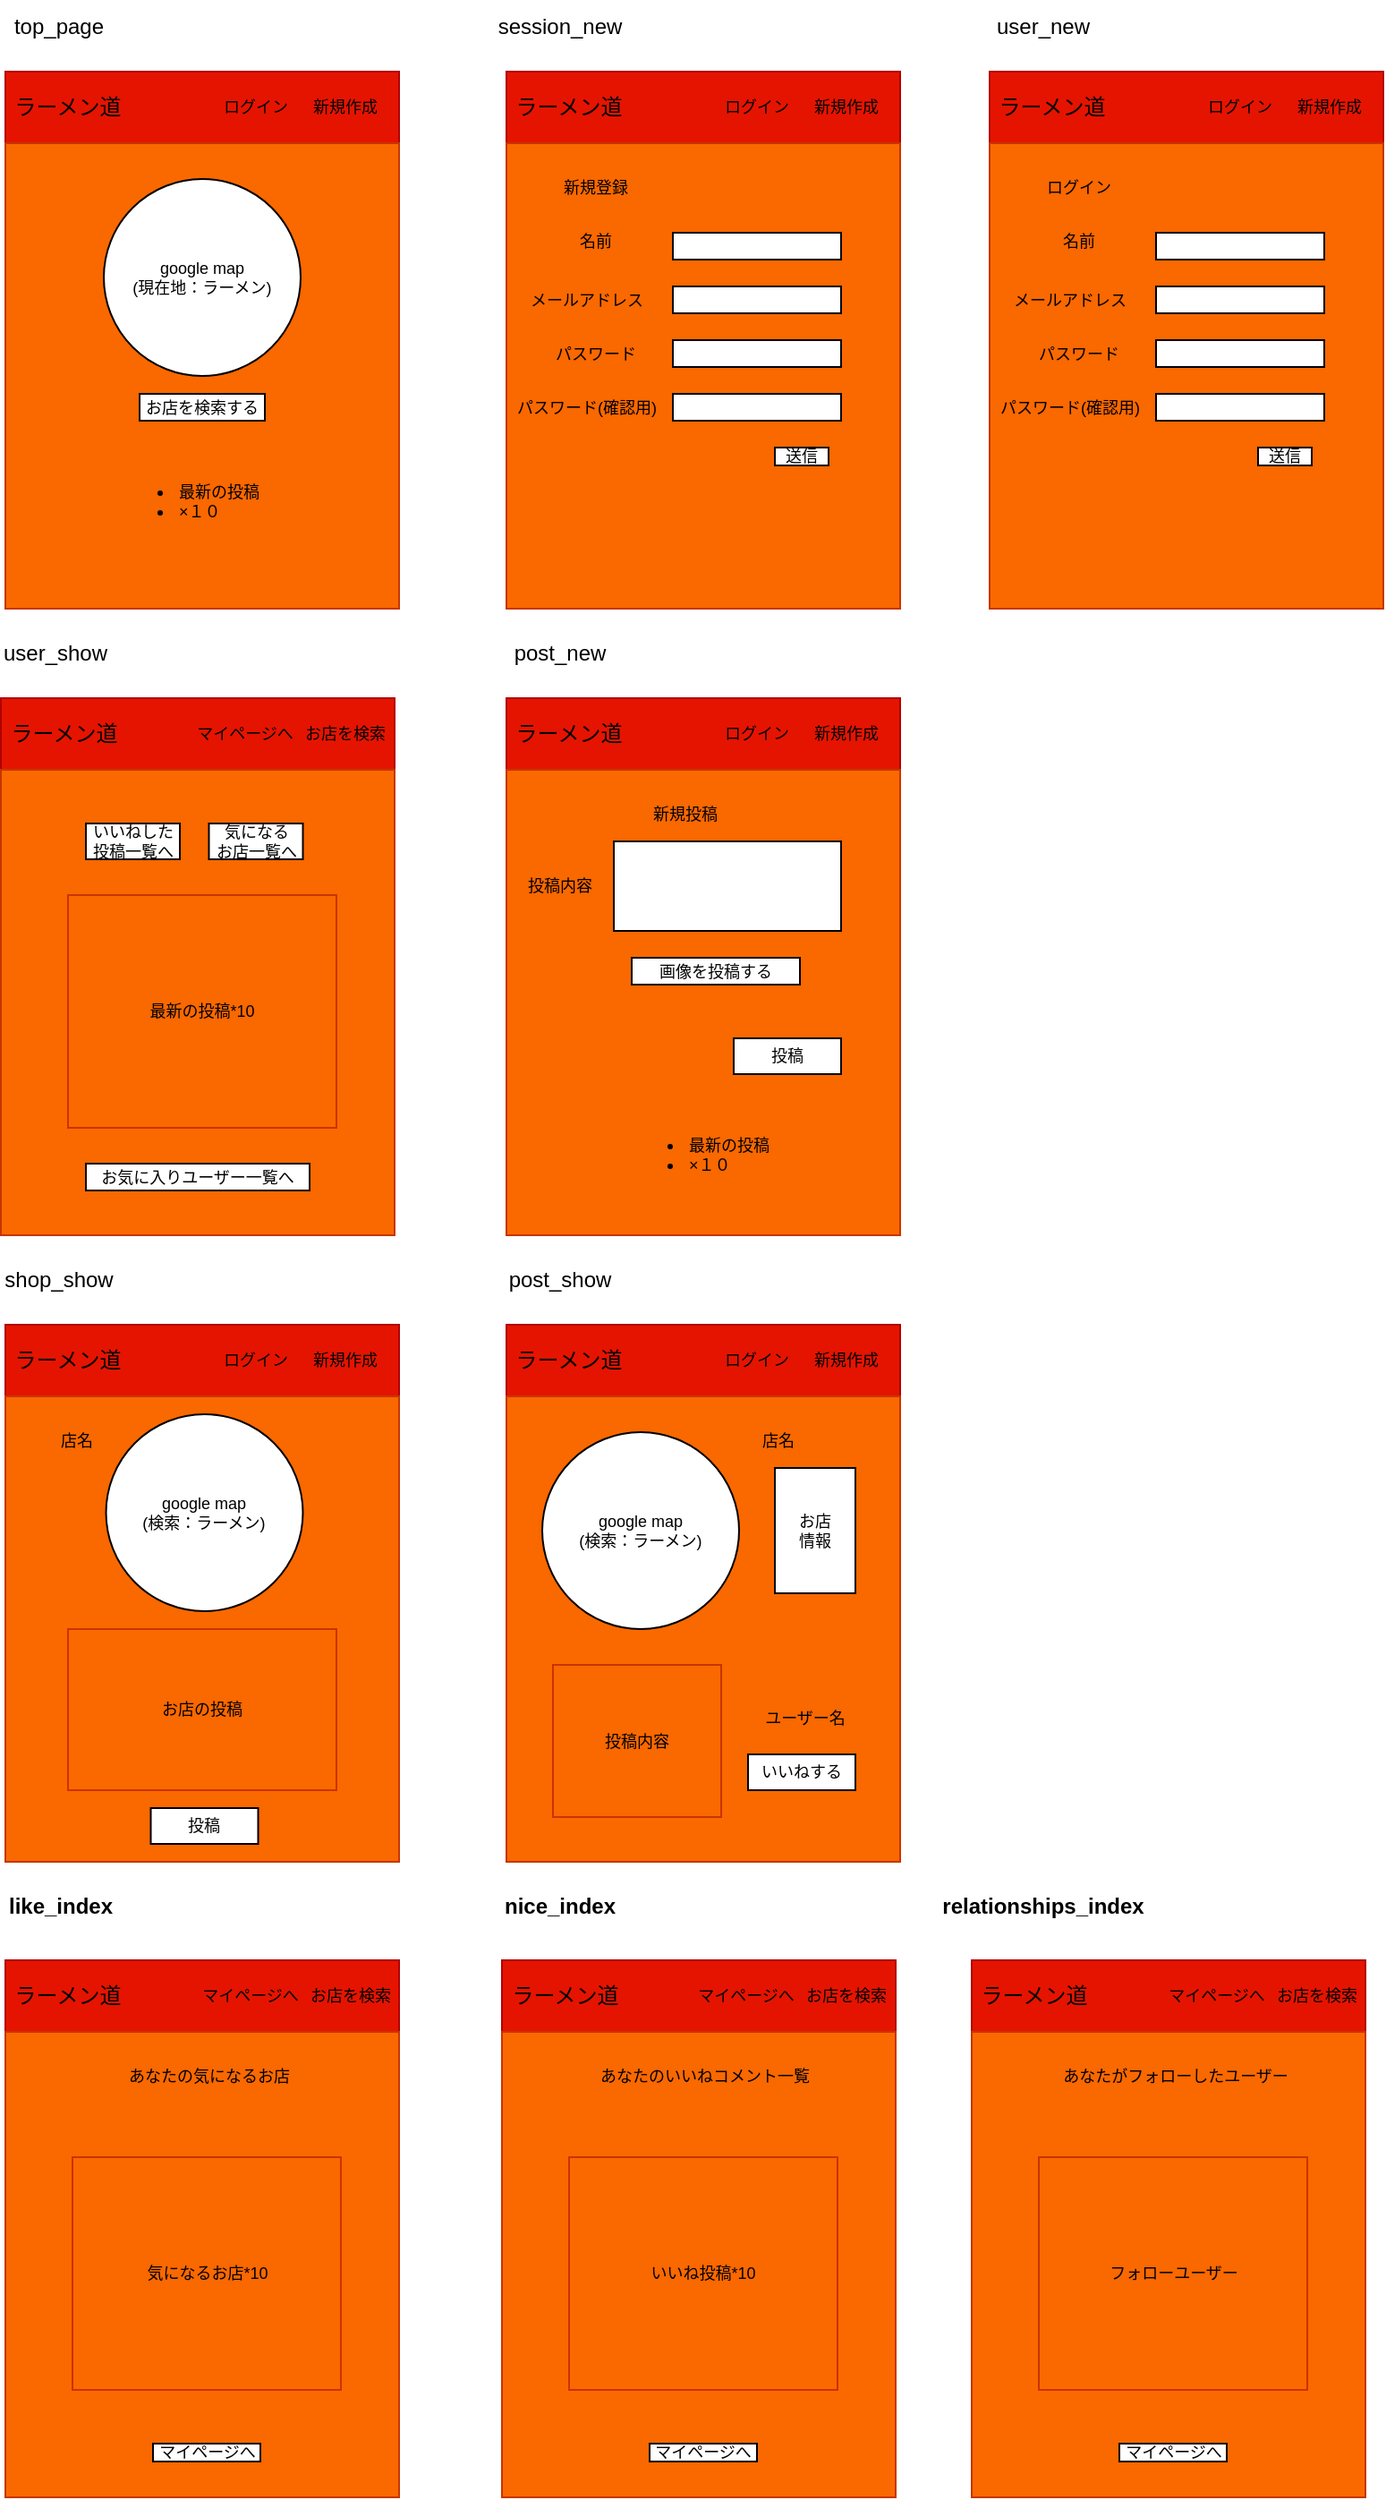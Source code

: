 <mxfile>
    <diagram id="9xKOy5lxVVfgr25C3Fqn" name="ページ1">
        <mxGraphModel dx="991" dy="530" grid="1" gridSize="10" guides="1" tooltips="1" connect="1" arrows="1" fold="1" page="1" pageScale="1" pageWidth="827" pageHeight="1169" math="0" shadow="0">
            <root>
                <mxCell id="0"/>
                <mxCell id="1" parent="0"/>
                <mxCell id="2" value="" style="rounded=0;whiteSpace=wrap;html=1;fillColor=#e51400;fontColor=#ffffff;strokeColor=#B20000;" parent="1" vertex="1">
                    <mxGeometry x="30" y="70" width="220" height="40" as="geometry"/>
                </mxCell>
                <mxCell id="3" value="" style="rounded=0;whiteSpace=wrap;html=1;fillColor=#fa6800;fontColor=#000000;strokeColor=#C73500;" parent="1" vertex="1">
                    <mxGeometry x="30" y="110" width="220" height="260" as="geometry"/>
                </mxCell>
                <mxCell id="5" value="top_page" style="text;html=1;strokeColor=none;fillColor=none;align=center;verticalAlign=middle;whiteSpace=wrap;rounded=0;" parent="1" vertex="1">
                    <mxGeometry x="30" y="30" width="60" height="30" as="geometry"/>
                </mxCell>
                <mxCell id="6" value="ラーメン道" style="text;html=1;strokeColor=none;fillColor=none;align=center;verticalAlign=middle;whiteSpace=wrap;rounded=0;" parent="1" vertex="1">
                    <mxGeometry x="30" y="75" width="70" height="30" as="geometry"/>
                </mxCell>
                <mxCell id="7" value="ログイン" style="text;html=1;strokeColor=none;fillColor=none;align=center;verticalAlign=middle;whiteSpace=wrap;rounded=0;fontSize=9;" parent="1" vertex="1">
                    <mxGeometry x="150" y="82.5" width="40" height="15" as="geometry"/>
                </mxCell>
                <mxCell id="8" value="新規作成" style="text;html=1;strokeColor=none;fillColor=none;align=center;verticalAlign=middle;whiteSpace=wrap;rounded=0;fontSize=9;" parent="1" vertex="1">
                    <mxGeometry x="200" y="82.5" width="40" height="15" as="geometry"/>
                </mxCell>
                <mxCell id="9" value="google map&lt;br&gt;(現在地：ラーメン)" style="ellipse;whiteSpace=wrap;html=1;aspect=fixed;fontSize=9;" parent="1" vertex="1">
                    <mxGeometry x="85" y="130" width="110" height="110" as="geometry"/>
                </mxCell>
                <mxCell id="10" value="&lt;ul&gt;&lt;li&gt;最新の投稿&lt;/li&gt;&lt;li&gt;×１０&lt;/li&gt;&lt;/ul&gt;" style="text;strokeColor=none;fillColor=none;html=1;whiteSpace=wrap;verticalAlign=middle;overflow=hidden;fontSize=9;" parent="1" vertex="1">
                    <mxGeometry x="85" y="260" width="105" height="100" as="geometry"/>
                </mxCell>
                <mxCell id="11" value="" style="rounded=0;whiteSpace=wrap;html=1;fillColor=#e51400;fontColor=#ffffff;strokeColor=#B20000;" parent="1" vertex="1">
                    <mxGeometry x="310" y="70" width="220" height="40" as="geometry"/>
                </mxCell>
                <mxCell id="12" value="" style="rounded=0;whiteSpace=wrap;html=1;fillColor=#fa6800;fontColor=#000000;strokeColor=#C73500;" parent="1" vertex="1">
                    <mxGeometry x="310" y="110" width="220" height="260" as="geometry"/>
                </mxCell>
                <mxCell id="13" value="ラーメン道" style="text;html=1;strokeColor=none;fillColor=none;align=center;verticalAlign=middle;whiteSpace=wrap;rounded=0;" parent="1" vertex="1">
                    <mxGeometry x="310" y="75" width="70" height="30" as="geometry"/>
                </mxCell>
                <mxCell id="14" value="ログイン" style="text;html=1;strokeColor=none;fillColor=none;align=center;verticalAlign=middle;whiteSpace=wrap;rounded=0;fontSize=9;" parent="1" vertex="1">
                    <mxGeometry x="430" y="82.5" width="40" height="15" as="geometry"/>
                </mxCell>
                <mxCell id="15" value="新規作成" style="text;html=1;strokeColor=none;fillColor=none;align=center;verticalAlign=middle;whiteSpace=wrap;rounded=0;fontSize=9;" parent="1" vertex="1">
                    <mxGeometry x="480" y="82.5" width="40" height="15" as="geometry"/>
                </mxCell>
                <mxCell id="18" value="" style="rounded=0;whiteSpace=wrap;html=1;fontSize=9;" parent="1" vertex="1">
                    <mxGeometry x="403" y="190" width="94" height="15" as="geometry"/>
                </mxCell>
                <mxCell id="19" value="" style="rounded=0;whiteSpace=wrap;html=1;fontSize=9;" parent="1" vertex="1">
                    <mxGeometry x="403" y="220" width="94" height="15" as="geometry"/>
                </mxCell>
                <mxCell id="20" value="" style="rounded=0;whiteSpace=wrap;html=1;fontSize=9;" parent="1" vertex="1">
                    <mxGeometry x="403" y="250" width="94" height="15" as="geometry"/>
                </mxCell>
                <mxCell id="21" value="" style="rounded=0;whiteSpace=wrap;html=1;fontSize=9;" parent="1" vertex="1">
                    <mxGeometry x="403" y="160" width="94" height="15" as="geometry"/>
                </mxCell>
                <mxCell id="22" value="名前" style="text;html=1;strokeColor=none;fillColor=none;align=center;verticalAlign=middle;whiteSpace=wrap;rounded=0;fontSize=9;" parent="1" vertex="1">
                    <mxGeometry x="330" y="160" width="60" height="10" as="geometry"/>
                </mxCell>
                <mxCell id="23" value="メールアドレス" style="text;html=1;strokeColor=none;fillColor=none;align=center;verticalAlign=middle;whiteSpace=wrap;rounded=0;fontSize=9;" parent="1" vertex="1">
                    <mxGeometry x="320" y="192.5" width="70" height="10" as="geometry"/>
                </mxCell>
                <mxCell id="24" value="パスワード" style="text;html=1;strokeColor=none;fillColor=none;align=center;verticalAlign=middle;whiteSpace=wrap;rounded=0;fontSize=9;" parent="1" vertex="1">
                    <mxGeometry x="330" y="222.5" width="60" height="10" as="geometry"/>
                </mxCell>
                <mxCell id="25" value="パスワード(確認用)" style="text;html=1;strokeColor=none;fillColor=none;align=center;verticalAlign=middle;whiteSpace=wrap;rounded=0;fontSize=9;" parent="1" vertex="1">
                    <mxGeometry x="310" y="252.5" width="90" height="10" as="geometry"/>
                </mxCell>
                <mxCell id="26" value="session_new" style="text;html=1;strokeColor=none;fillColor=none;align=center;verticalAlign=middle;whiteSpace=wrap;rounded=0;" parent="1" vertex="1">
                    <mxGeometry x="310" y="30" width="60" height="30" as="geometry"/>
                </mxCell>
                <mxCell id="27" value="送信" style="rounded=0;whiteSpace=wrap;html=1;fontSize=9;" parent="1" vertex="1">
                    <mxGeometry x="460" y="280" width="30" height="10" as="geometry"/>
                </mxCell>
                <mxCell id="28" value="" style="rounded=0;whiteSpace=wrap;html=1;fillColor=#e51400;fontColor=#ffffff;strokeColor=#B20000;" parent="1" vertex="1">
                    <mxGeometry x="580" y="70" width="220" height="40" as="geometry"/>
                </mxCell>
                <mxCell id="29" value="" style="rounded=0;whiteSpace=wrap;html=1;fillColor=#fa6800;fontColor=#000000;strokeColor=#C73500;" parent="1" vertex="1">
                    <mxGeometry x="580" y="110" width="220" height="260" as="geometry"/>
                </mxCell>
                <mxCell id="30" value="ラーメン道" style="text;html=1;strokeColor=none;fillColor=none;align=center;verticalAlign=middle;whiteSpace=wrap;rounded=0;" parent="1" vertex="1">
                    <mxGeometry x="580" y="75" width="70" height="30" as="geometry"/>
                </mxCell>
                <mxCell id="31" value="ログイン" style="text;html=1;strokeColor=none;fillColor=none;align=center;verticalAlign=middle;whiteSpace=wrap;rounded=0;fontSize=9;" parent="1" vertex="1">
                    <mxGeometry x="700" y="82.5" width="40" height="15" as="geometry"/>
                </mxCell>
                <mxCell id="32" value="新規作成" style="text;html=1;strokeColor=none;fillColor=none;align=center;verticalAlign=middle;whiteSpace=wrap;rounded=0;fontSize=9;" parent="1" vertex="1">
                    <mxGeometry x="750" y="82.5" width="40" height="15" as="geometry"/>
                </mxCell>
                <mxCell id="33" value="" style="rounded=0;whiteSpace=wrap;html=1;fontSize=9;" parent="1" vertex="1">
                    <mxGeometry x="673" y="190" width="94" height="15" as="geometry"/>
                </mxCell>
                <mxCell id="34" value="" style="rounded=0;whiteSpace=wrap;html=1;fontSize=9;" parent="1" vertex="1">
                    <mxGeometry x="673" y="220" width="94" height="15" as="geometry"/>
                </mxCell>
                <mxCell id="35" value="" style="rounded=0;whiteSpace=wrap;html=1;fontSize=9;" parent="1" vertex="1">
                    <mxGeometry x="673" y="250" width="94" height="15" as="geometry"/>
                </mxCell>
                <mxCell id="36" value="" style="rounded=0;whiteSpace=wrap;html=1;fontSize=9;" parent="1" vertex="1">
                    <mxGeometry x="673" y="160" width="94" height="15" as="geometry"/>
                </mxCell>
                <mxCell id="37" value="名前" style="text;html=1;strokeColor=none;fillColor=none;align=center;verticalAlign=middle;whiteSpace=wrap;rounded=0;fontSize=9;" parent="1" vertex="1">
                    <mxGeometry x="600" y="160" width="60" height="10" as="geometry"/>
                </mxCell>
                <mxCell id="38" value="メールアドレス" style="text;html=1;strokeColor=none;fillColor=none;align=center;verticalAlign=middle;whiteSpace=wrap;rounded=0;fontSize=9;" parent="1" vertex="1">
                    <mxGeometry x="590" y="192.5" width="70" height="10" as="geometry"/>
                </mxCell>
                <mxCell id="39" value="パスワード" style="text;html=1;strokeColor=none;fillColor=none;align=center;verticalAlign=middle;whiteSpace=wrap;rounded=0;fontSize=9;" parent="1" vertex="1">
                    <mxGeometry x="600" y="222.5" width="60" height="10" as="geometry"/>
                </mxCell>
                <mxCell id="40" value="パスワード(確認用)" style="text;html=1;strokeColor=none;fillColor=none;align=center;verticalAlign=middle;whiteSpace=wrap;rounded=0;fontSize=9;" parent="1" vertex="1">
                    <mxGeometry x="580" y="252.5" width="90" height="10" as="geometry"/>
                </mxCell>
                <mxCell id="41" value="user_new" style="text;html=1;strokeColor=none;fillColor=none;align=center;verticalAlign=middle;whiteSpace=wrap;rounded=0;" parent="1" vertex="1">
                    <mxGeometry x="580" y="30" width="60" height="30" as="geometry"/>
                </mxCell>
                <mxCell id="42" value="送信" style="rounded=0;whiteSpace=wrap;html=1;fontSize=9;" parent="1" vertex="1">
                    <mxGeometry x="730" y="280" width="30" height="10" as="geometry"/>
                </mxCell>
                <mxCell id="44" value="新規登録" style="text;html=1;strokeColor=none;fillColor=none;align=center;verticalAlign=middle;whiteSpace=wrap;rounded=0;fontSize=9;" parent="1" vertex="1">
                    <mxGeometry x="330" y="120" width="60" height="30" as="geometry"/>
                </mxCell>
                <mxCell id="45" value="ログイン" style="text;html=1;strokeColor=none;fillColor=none;align=center;verticalAlign=middle;whiteSpace=wrap;rounded=0;fontSize=9;" parent="1" vertex="1">
                    <mxGeometry x="600" y="120" width="60" height="30" as="geometry"/>
                </mxCell>
                <mxCell id="46" value="お店を検索する" style="rounded=0;whiteSpace=wrap;html=1;fontSize=9;" parent="1" vertex="1">
                    <mxGeometry x="105" y="250" width="70" height="15" as="geometry"/>
                </mxCell>
                <mxCell id="47" value="" style="rounded=0;whiteSpace=wrap;html=1;fillColor=#e51400;fontColor=#ffffff;strokeColor=#B20000;" parent="1" vertex="1">
                    <mxGeometry x="27.5" y="420" width="220" height="40" as="geometry"/>
                </mxCell>
                <mxCell id="48" value="" style="rounded=0;whiteSpace=wrap;html=1;fillColor=#fa6800;fontColor=#000000;strokeColor=#C73500;" parent="1" vertex="1">
                    <mxGeometry x="27.5" y="460" width="220" height="260" as="geometry"/>
                </mxCell>
                <mxCell id="49" value="user_show" style="text;html=1;strokeColor=none;fillColor=none;align=center;verticalAlign=middle;whiteSpace=wrap;rounded=0;" parent="1" vertex="1">
                    <mxGeometry x="27.5" y="380" width="60" height="30" as="geometry"/>
                </mxCell>
                <mxCell id="50" value="ラーメン道" style="text;html=1;strokeColor=none;fillColor=none;align=center;verticalAlign=middle;whiteSpace=wrap;rounded=0;" parent="1" vertex="1">
                    <mxGeometry x="27.5" y="425" width="70" height="30" as="geometry"/>
                </mxCell>
                <mxCell id="51" value="マイページへ" style="text;html=1;strokeColor=none;fillColor=none;align=center;verticalAlign=middle;whiteSpace=wrap;rounded=0;fontSize=9;" parent="1" vertex="1">
                    <mxGeometry x="135" y="436.25" width="57.5" height="7.5" as="geometry"/>
                </mxCell>
                <mxCell id="52" value="お店を検索" style="text;html=1;strokeColor=none;fillColor=none;align=center;verticalAlign=middle;whiteSpace=wrap;rounded=0;fontSize=9;" parent="1" vertex="1">
                    <mxGeometry x="195" y="432.5" width="50" height="15" as="geometry"/>
                </mxCell>
                <mxCell id="57" value="最新の投稿*10" style="rounded=0;whiteSpace=wrap;html=1;fontSize=9;fillColor=#fa6800;fontColor=#000000;strokeColor=#C73500;" parent="1" vertex="1">
                    <mxGeometry x="65" y="530" width="150" height="130" as="geometry"/>
                </mxCell>
                <mxCell id="58" value="いいねした投稿一覧へ" style="rounded=0;whiteSpace=wrap;html=1;fontSize=9;" parent="1" vertex="1">
                    <mxGeometry x="75" y="490" width="52.5" height="20" as="geometry"/>
                </mxCell>
                <mxCell id="59" value="お気に入りユーザー一覧へ" style="rounded=0;whiteSpace=wrap;html=1;fontSize=9;" parent="1" vertex="1">
                    <mxGeometry x="75" y="680" width="125" height="15" as="geometry"/>
                </mxCell>
                <mxCell id="60" value="気になる&lt;br&gt;お店一覧へ" style="rounded=0;whiteSpace=wrap;html=1;fontSize=9;" parent="1" vertex="1">
                    <mxGeometry x="143.75" y="490" width="52.5" height="20" as="geometry"/>
                </mxCell>
                <mxCell id="72" value="" style="rounded=0;whiteSpace=wrap;html=1;fillColor=#e51400;fontColor=#ffffff;strokeColor=#B20000;" parent="1" vertex="1">
                    <mxGeometry x="310" y="420" width="220" height="40" as="geometry"/>
                </mxCell>
                <mxCell id="73" value="" style="rounded=0;whiteSpace=wrap;html=1;fillColor=#fa6800;fontColor=#000000;strokeColor=#C73500;" parent="1" vertex="1">
                    <mxGeometry x="310" y="460" width="220" height="260" as="geometry"/>
                </mxCell>
                <mxCell id="74" value="ラーメン道" style="text;html=1;strokeColor=none;fillColor=none;align=center;verticalAlign=middle;whiteSpace=wrap;rounded=0;" parent="1" vertex="1">
                    <mxGeometry x="310" y="425" width="70" height="30" as="geometry"/>
                </mxCell>
                <mxCell id="75" value="ログイン" style="text;html=1;strokeColor=none;fillColor=none;align=center;verticalAlign=middle;whiteSpace=wrap;rounded=0;fontSize=9;" parent="1" vertex="1">
                    <mxGeometry x="430" y="432.5" width="40" height="15" as="geometry"/>
                </mxCell>
                <mxCell id="76" value="新規作成" style="text;html=1;strokeColor=none;fillColor=none;align=center;verticalAlign=middle;whiteSpace=wrap;rounded=0;fontSize=9;" parent="1" vertex="1">
                    <mxGeometry x="480" y="432.5" width="40" height="15" as="geometry"/>
                </mxCell>
                <mxCell id="79" value="画像を投稿する" style="rounded=0;whiteSpace=wrap;html=1;fontSize=9;" parent="1" vertex="1">
                    <mxGeometry x="380" y="565" width="94" height="15" as="geometry"/>
                </mxCell>
                <mxCell id="80" value="" style="rounded=0;whiteSpace=wrap;html=1;fontSize=9;" parent="1" vertex="1">
                    <mxGeometry x="370" y="500" width="127" height="50" as="geometry"/>
                </mxCell>
                <mxCell id="81" value="投稿内容" style="text;html=1;strokeColor=none;fillColor=none;align=center;verticalAlign=middle;whiteSpace=wrap;rounded=0;fontSize=9;" parent="1" vertex="1">
                    <mxGeometry x="310" y="510" width="60" height="30" as="geometry"/>
                </mxCell>
                <mxCell id="85" value="post_new" style="text;html=1;strokeColor=none;fillColor=none;align=center;verticalAlign=middle;whiteSpace=wrap;rounded=0;" parent="1" vertex="1">
                    <mxGeometry x="310" y="380" width="60" height="30" as="geometry"/>
                </mxCell>
                <mxCell id="86" value="投稿" style="rounded=0;whiteSpace=wrap;html=1;fontSize=9;" parent="1" vertex="1">
                    <mxGeometry x="437" y="610" width="60" height="20" as="geometry"/>
                </mxCell>
                <mxCell id="87" value="新規投稿" style="text;html=1;strokeColor=none;fillColor=none;align=center;verticalAlign=middle;whiteSpace=wrap;rounded=0;fontSize=9;" parent="1" vertex="1">
                    <mxGeometry x="380" y="470" width="60" height="30" as="geometry"/>
                </mxCell>
                <mxCell id="89" value="&lt;ul&gt;&lt;li&gt;最新の投稿&lt;/li&gt;&lt;li&gt;×１０&lt;/li&gt;&lt;/ul&gt;" style="text;strokeColor=none;fillColor=none;html=1;whiteSpace=wrap;verticalAlign=middle;overflow=hidden;fontSize=9;" parent="1" vertex="1">
                    <mxGeometry x="370" y="630" width="105" height="90" as="geometry"/>
                </mxCell>
                <mxCell id="93" value="" style="rounded=0;whiteSpace=wrap;html=1;fillColor=#e51400;fontColor=#ffffff;strokeColor=#B20000;" parent="1" vertex="1">
                    <mxGeometry x="30" y="770" width="220" height="40" as="geometry"/>
                </mxCell>
                <mxCell id="94" value="" style="rounded=0;whiteSpace=wrap;html=1;fillColor=#fa6800;fontColor=#000000;strokeColor=#C73500;" parent="1" vertex="1">
                    <mxGeometry x="30" y="810" width="220" height="260" as="geometry"/>
                </mxCell>
                <mxCell id="95" value="ラーメン道" style="text;html=1;strokeColor=none;fillColor=none;align=center;verticalAlign=middle;whiteSpace=wrap;rounded=0;" parent="1" vertex="1">
                    <mxGeometry x="30" y="775" width="70" height="30" as="geometry"/>
                </mxCell>
                <mxCell id="96" value="ログイン" style="text;html=1;strokeColor=none;fillColor=none;align=center;verticalAlign=middle;whiteSpace=wrap;rounded=0;fontSize=9;" parent="1" vertex="1">
                    <mxGeometry x="150" y="782.5" width="40" height="15" as="geometry"/>
                </mxCell>
                <mxCell id="97" value="新規作成" style="text;html=1;strokeColor=none;fillColor=none;align=center;verticalAlign=middle;whiteSpace=wrap;rounded=0;fontSize=9;" parent="1" vertex="1">
                    <mxGeometry x="200" y="782.5" width="40" height="15" as="geometry"/>
                </mxCell>
                <mxCell id="101" value="shop_show" style="text;html=1;strokeColor=none;fillColor=none;align=center;verticalAlign=middle;whiteSpace=wrap;rounded=0;" parent="1" vertex="1">
                    <mxGeometry x="30" y="730" width="60" height="30" as="geometry"/>
                </mxCell>
                <mxCell id="102" value="投稿" style="rounded=0;whiteSpace=wrap;html=1;fontSize=9;" parent="1" vertex="1">
                    <mxGeometry x="111.25" y="1040" width="60" height="20" as="geometry"/>
                </mxCell>
                <mxCell id="105" value="お店の投稿" style="rounded=0;whiteSpace=wrap;html=1;fontSize=9;fillColor=#fa6800;fontColor=#000000;strokeColor=#C73500;" parent="1" vertex="1">
                    <mxGeometry x="65" y="940" width="150" height="90" as="geometry"/>
                </mxCell>
                <mxCell id="107" value="店名" style="text;html=1;strokeColor=none;fillColor=none;align=center;verticalAlign=middle;whiteSpace=wrap;rounded=0;fontSize=9;" parent="1" vertex="1">
                    <mxGeometry x="40" y="820" width="60" height="30" as="geometry"/>
                </mxCell>
                <mxCell id="108" value="google map&lt;br&gt;(検索：ラーメン)" style="ellipse;whiteSpace=wrap;html=1;aspect=fixed;fontSize=9;" parent="1" vertex="1">
                    <mxGeometry x="86.25" y="820" width="110" height="110" as="geometry"/>
                </mxCell>
                <mxCell id="109" value="" style="rounded=0;whiteSpace=wrap;html=1;fillColor=#e51400;fontColor=#ffffff;strokeColor=#B20000;" parent="1" vertex="1">
                    <mxGeometry x="310" y="770" width="220" height="40" as="geometry"/>
                </mxCell>
                <mxCell id="110" value="" style="rounded=0;whiteSpace=wrap;html=1;fillColor=#fa6800;fontColor=#000000;strokeColor=#C73500;" parent="1" vertex="1">
                    <mxGeometry x="310" y="810" width="220" height="260" as="geometry"/>
                </mxCell>
                <mxCell id="111" value="ラーメン道" style="text;html=1;strokeColor=none;fillColor=none;align=center;verticalAlign=middle;whiteSpace=wrap;rounded=0;" parent="1" vertex="1">
                    <mxGeometry x="310" y="775" width="70" height="30" as="geometry"/>
                </mxCell>
                <mxCell id="112" value="ログイン" style="text;html=1;strokeColor=none;fillColor=none;align=center;verticalAlign=middle;whiteSpace=wrap;rounded=0;fontSize=9;" parent="1" vertex="1">
                    <mxGeometry x="430" y="782.5" width="40" height="15" as="geometry"/>
                </mxCell>
                <mxCell id="113" value="新規作成" style="text;html=1;strokeColor=none;fillColor=none;align=center;verticalAlign=middle;whiteSpace=wrap;rounded=0;fontSize=9;" parent="1" vertex="1">
                    <mxGeometry x="480" y="782.5" width="40" height="15" as="geometry"/>
                </mxCell>
                <mxCell id="114" value="post_show" style="text;html=1;strokeColor=none;fillColor=none;align=center;verticalAlign=middle;whiteSpace=wrap;rounded=0;" parent="1" vertex="1">
                    <mxGeometry x="310" y="730" width="60" height="30" as="geometry"/>
                </mxCell>
                <mxCell id="116" value="投稿内容" style="rounded=0;whiteSpace=wrap;html=1;fontSize=9;fillColor=#fa6800;fontColor=#000000;strokeColor=#C73500;" parent="1" vertex="1">
                    <mxGeometry x="336" y="960" width="94" height="85" as="geometry"/>
                </mxCell>
                <mxCell id="117" value="店名" style="text;html=1;strokeColor=none;fillColor=none;align=center;verticalAlign=middle;whiteSpace=wrap;rounded=0;fontSize=9;" parent="1" vertex="1">
                    <mxGeometry x="432" y="820" width="60" height="30" as="geometry"/>
                </mxCell>
                <mxCell id="118" value="google map&lt;br&gt;(検索：ラーメン)" style="ellipse;whiteSpace=wrap;html=1;aspect=fixed;fontSize=9;" parent="1" vertex="1">
                    <mxGeometry x="330" y="830" width="110" height="110" as="geometry"/>
                </mxCell>
                <mxCell id="119" value="ユーザー名" style="text;html=1;strokeColor=none;fillColor=none;align=center;verticalAlign=middle;whiteSpace=wrap;rounded=0;fontSize=9;" parent="1" vertex="1">
                    <mxGeometry x="432" y="980" width="90" height="20" as="geometry"/>
                </mxCell>
                <mxCell id="120" value="いいねする" style="rounded=0;whiteSpace=wrap;html=1;fontSize=9;" parent="1" vertex="1">
                    <mxGeometry x="445" y="1010" width="60" height="20" as="geometry"/>
                </mxCell>
                <mxCell id="121" value="お店&lt;br&gt;情報" style="rounded=0;whiteSpace=wrap;html=1;fontSize=9;" parent="1" vertex="1">
                    <mxGeometry x="460" y="850" width="45" height="70" as="geometry"/>
                </mxCell>
                <mxCell id="122" value="" style="rounded=0;whiteSpace=wrap;html=1;fillColor=#e51400;fontColor=#ffffff;strokeColor=#B20000;" parent="1" vertex="1">
                    <mxGeometry x="30" y="1125" width="220" height="40" as="geometry"/>
                </mxCell>
                <mxCell id="123" value="" style="rounded=0;whiteSpace=wrap;html=1;fillColor=#fa6800;fontColor=#000000;strokeColor=#C73500;" parent="1" vertex="1">
                    <mxGeometry x="30" y="1165" width="220" height="260" as="geometry"/>
                </mxCell>
                <mxCell id="124" value="&lt;b&gt;like_index&lt;/b&gt;" style="text;html=1;strokeColor=none;fillColor=none;align=center;verticalAlign=middle;whiteSpace=wrap;rounded=0;" parent="1" vertex="1">
                    <mxGeometry x="31.25" y="1080" width="60" height="30" as="geometry"/>
                </mxCell>
                <mxCell id="125" value="ラーメン道" style="text;html=1;strokeColor=none;fillColor=none;align=center;verticalAlign=middle;whiteSpace=wrap;rounded=0;" parent="1" vertex="1">
                    <mxGeometry x="30" y="1130" width="70" height="30" as="geometry"/>
                </mxCell>
                <mxCell id="126" value="マイページへ" style="text;html=1;strokeColor=none;fillColor=none;align=center;verticalAlign=middle;whiteSpace=wrap;rounded=0;fontSize=9;" parent="1" vertex="1">
                    <mxGeometry x="137.5" y="1141.25" width="57.5" height="7.5" as="geometry"/>
                </mxCell>
                <mxCell id="127" value="お店を検索" style="text;html=1;strokeColor=none;fillColor=none;align=center;verticalAlign=middle;whiteSpace=wrap;rounded=0;fontSize=9;" parent="1" vertex="1">
                    <mxGeometry x="197.5" y="1137.5" width="50" height="15" as="geometry"/>
                </mxCell>
                <mxCell id="128" value="気になるお店*10" style="rounded=0;whiteSpace=wrap;html=1;fontSize=9;fillColor=#fa6800;fontColor=#000000;strokeColor=#C73500;" parent="1" vertex="1">
                    <mxGeometry x="67.5" y="1235" width="150" height="130" as="geometry"/>
                </mxCell>
                <mxCell id="134" value="&lt;span style=&quot;font-weight: 700&quot;&gt;nice&lt;/span&gt;&lt;b&gt;_index&lt;/b&gt;" style="text;html=1;strokeColor=none;fillColor=none;align=center;verticalAlign=middle;whiteSpace=wrap;rounded=0;" parent="1" vertex="1">
                    <mxGeometry x="310" y="1080" width="60" height="30" as="geometry"/>
                </mxCell>
                <mxCell id="144" value="&lt;span style=&quot;font-weight: 700&quot;&gt;relationships&lt;/span&gt;&lt;b&gt;_index&lt;/b&gt;" style="text;html=1;strokeColor=none;fillColor=none;align=center;verticalAlign=middle;whiteSpace=wrap;rounded=0;" parent="1" vertex="1">
                    <mxGeometry x="580" y="1080" width="60" height="30" as="geometry"/>
                </mxCell>
                <mxCell id="152" value="あなたの気になるお店" style="text;html=1;strokeColor=none;fillColor=none;align=center;verticalAlign=middle;whiteSpace=wrap;rounded=0;fontSize=9;" parent="1" vertex="1">
                    <mxGeometry x="68.75" y="1175" width="150" height="30" as="geometry"/>
                </mxCell>
                <mxCell id="153" value="マイページへ" style="rounded=0;whiteSpace=wrap;html=1;fontSize=9;" parent="1" vertex="1">
                    <mxGeometry x="112.5" y="1395" width="60" height="10" as="geometry"/>
                </mxCell>
                <mxCell id="154" value="" style="rounded=0;whiteSpace=wrap;html=1;fillColor=#e51400;fontColor=#ffffff;strokeColor=#B20000;" parent="1" vertex="1">
                    <mxGeometry x="307.5" y="1125" width="220" height="40" as="geometry"/>
                </mxCell>
                <mxCell id="155" value="" style="rounded=0;whiteSpace=wrap;html=1;fillColor=#fa6800;fontColor=#000000;strokeColor=#C73500;" parent="1" vertex="1">
                    <mxGeometry x="307.5" y="1165" width="220" height="260" as="geometry"/>
                </mxCell>
                <mxCell id="156" value="ラーメン道" style="text;html=1;strokeColor=none;fillColor=none;align=center;verticalAlign=middle;whiteSpace=wrap;rounded=0;" parent="1" vertex="1">
                    <mxGeometry x="307.5" y="1130" width="70" height="30" as="geometry"/>
                </mxCell>
                <mxCell id="157" value="マイページへ" style="text;html=1;strokeColor=none;fillColor=none;align=center;verticalAlign=middle;whiteSpace=wrap;rounded=0;fontSize=9;" parent="1" vertex="1">
                    <mxGeometry x="415" y="1141.25" width="57.5" height="7.5" as="geometry"/>
                </mxCell>
                <mxCell id="158" value="お店を検索" style="text;html=1;strokeColor=none;fillColor=none;align=center;verticalAlign=middle;whiteSpace=wrap;rounded=0;fontSize=9;" parent="1" vertex="1">
                    <mxGeometry x="475" y="1137.5" width="50" height="15" as="geometry"/>
                </mxCell>
                <mxCell id="159" value="いいね投稿*10" style="rounded=0;whiteSpace=wrap;html=1;fontSize=9;fillColor=#fa6800;fontColor=#000000;strokeColor=#C73500;" parent="1" vertex="1">
                    <mxGeometry x="345" y="1235" width="150" height="130" as="geometry"/>
                </mxCell>
                <mxCell id="160" value="あなたのいいねコメント一覧" style="text;html=1;strokeColor=none;fillColor=none;align=center;verticalAlign=middle;whiteSpace=wrap;rounded=0;fontSize=9;" parent="1" vertex="1">
                    <mxGeometry x="346.25" y="1175" width="150" height="30" as="geometry"/>
                </mxCell>
                <mxCell id="161" value="マイページへ" style="rounded=0;whiteSpace=wrap;html=1;fontSize=9;" parent="1" vertex="1">
                    <mxGeometry x="390" y="1395" width="60" height="10" as="geometry"/>
                </mxCell>
                <mxCell id="162" value="" style="rounded=0;whiteSpace=wrap;html=1;fillColor=#e51400;fontColor=#ffffff;strokeColor=#B20000;" parent="1" vertex="1">
                    <mxGeometry x="570" y="1125" width="220" height="40" as="geometry"/>
                </mxCell>
                <mxCell id="163" value="" style="rounded=0;whiteSpace=wrap;html=1;fillColor=#fa6800;fontColor=#000000;strokeColor=#C73500;" parent="1" vertex="1">
                    <mxGeometry x="570" y="1165" width="220" height="260" as="geometry"/>
                </mxCell>
                <mxCell id="164" value="ラーメン道" style="text;html=1;strokeColor=none;fillColor=none;align=center;verticalAlign=middle;whiteSpace=wrap;rounded=0;" parent="1" vertex="1">
                    <mxGeometry x="570" y="1130" width="70" height="30" as="geometry"/>
                </mxCell>
                <mxCell id="165" value="マイページへ" style="text;html=1;strokeColor=none;fillColor=none;align=center;verticalAlign=middle;whiteSpace=wrap;rounded=0;fontSize=9;" parent="1" vertex="1">
                    <mxGeometry x="677.5" y="1141.25" width="57.5" height="7.5" as="geometry"/>
                </mxCell>
                <mxCell id="166" value="お店を検索" style="text;html=1;strokeColor=none;fillColor=none;align=center;verticalAlign=middle;whiteSpace=wrap;rounded=0;fontSize=9;" parent="1" vertex="1">
                    <mxGeometry x="737.5" y="1137.5" width="50" height="15" as="geometry"/>
                </mxCell>
                <mxCell id="167" value="フォローユーザー" style="rounded=0;whiteSpace=wrap;html=1;fontSize=9;fillColor=#fa6800;fontColor=#000000;strokeColor=#C73500;" parent="1" vertex="1">
                    <mxGeometry x="607.5" y="1235" width="150" height="130" as="geometry"/>
                </mxCell>
                <mxCell id="168" value="あなたがフォローしたユーザー" style="text;html=1;strokeColor=none;fillColor=none;align=center;verticalAlign=middle;whiteSpace=wrap;rounded=0;fontSize=9;" parent="1" vertex="1">
                    <mxGeometry x="608.75" y="1175" width="150" height="30" as="geometry"/>
                </mxCell>
                <mxCell id="169" value="マイページへ" style="rounded=0;whiteSpace=wrap;html=1;fontSize=9;" parent="1" vertex="1">
                    <mxGeometry x="652.5" y="1395" width="60" height="10" as="geometry"/>
                </mxCell>
            </root>
        </mxGraphModel>
    </diagram>
</mxfile>